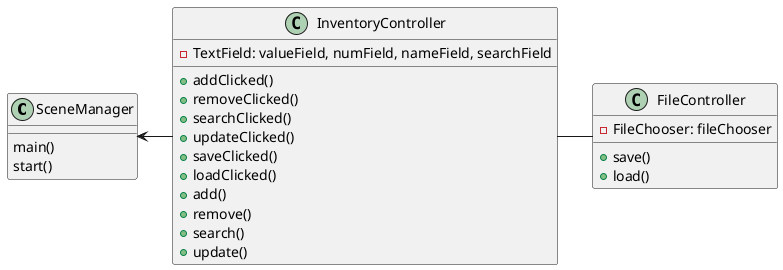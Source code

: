 @startuml

class SceneManager{
    main()
    start()
}
class InventoryController{

    -TextField: valueField, numField, nameField, searchField


    + addClicked()
    + removeClicked()
    + searchClicked()
    + updateClicked()
    + saveClicked()
    + loadClicked()
    + add()
    + remove()
    + search()
    + update()



}
class FileController{

    -FileChooser: fileChooser

    + save()
    + load()
}


SceneManager <-InventoryController
InventoryController - FileController

@enduml